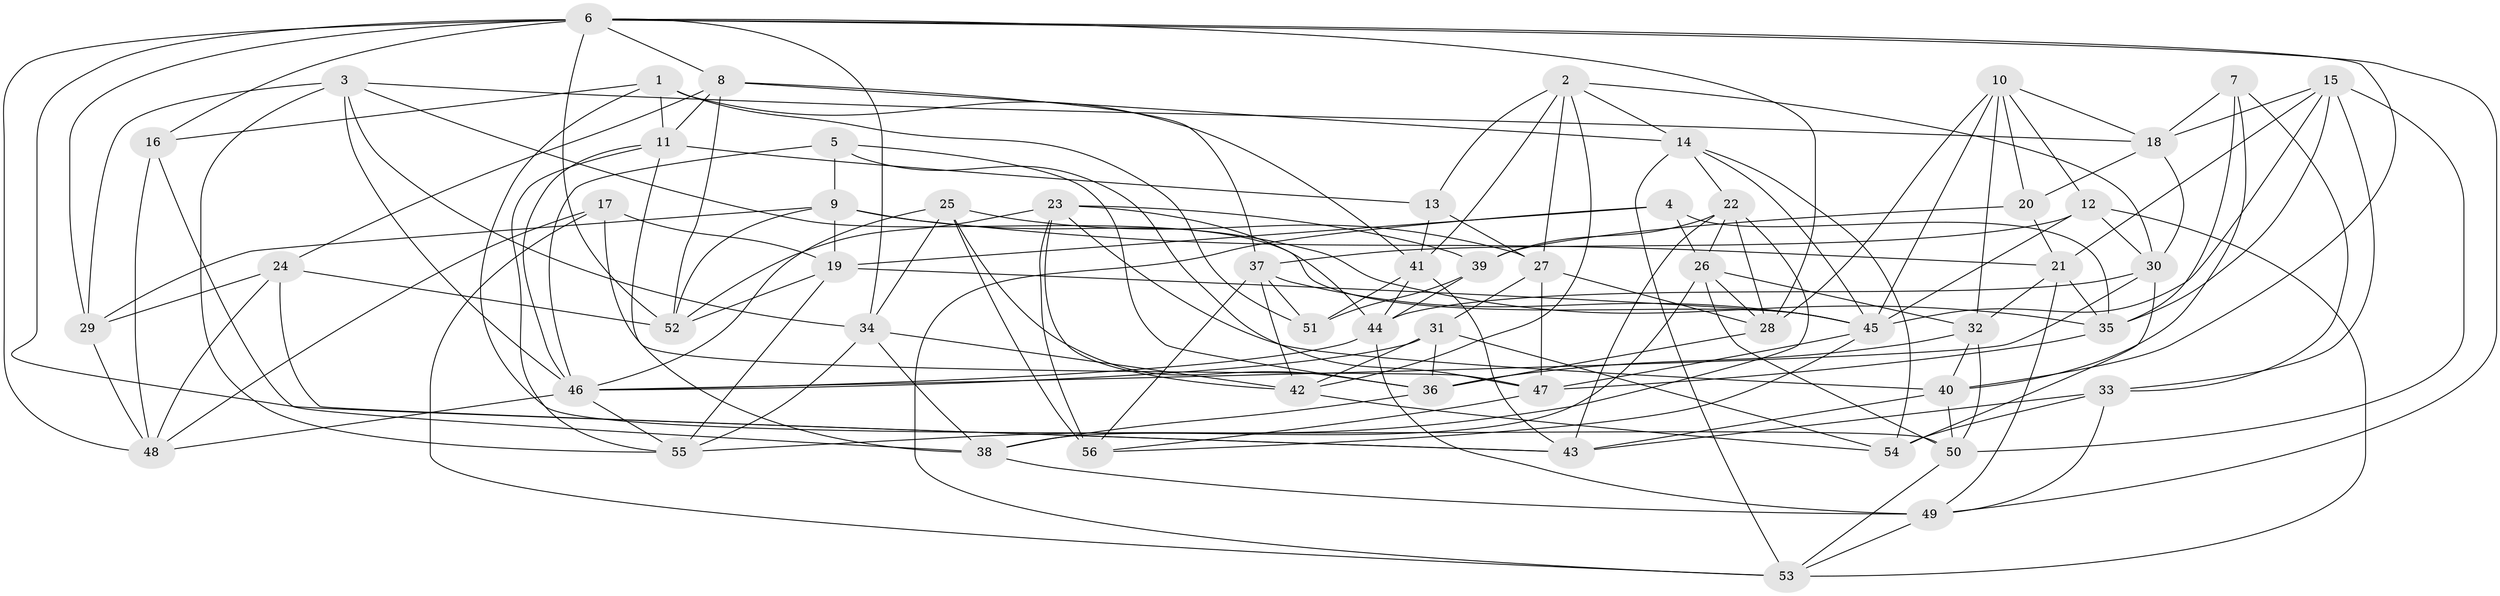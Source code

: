 // original degree distribution, {4: 1.0}
// Generated by graph-tools (version 1.1) at 2025/27/03/09/25 03:27:02]
// undirected, 56 vertices, 160 edges
graph export_dot {
graph [start="1"]
  node [color=gray90,style=filled];
  1;
  2;
  3;
  4;
  5;
  6;
  7;
  8;
  9;
  10;
  11;
  12;
  13;
  14;
  15;
  16;
  17;
  18;
  19;
  20;
  21;
  22;
  23;
  24;
  25;
  26;
  27;
  28;
  29;
  30;
  31;
  32;
  33;
  34;
  35;
  36;
  37;
  38;
  39;
  40;
  41;
  42;
  43;
  44;
  45;
  46;
  47;
  48;
  49;
  50;
  51;
  52;
  53;
  54;
  55;
  56;
  1 -- 11 [weight=1.0];
  1 -- 16 [weight=1.0];
  1 -- 41 [weight=1.0];
  1 -- 50 [weight=1.0];
  1 -- 51 [weight=2.0];
  2 -- 13 [weight=1.0];
  2 -- 14 [weight=1.0];
  2 -- 27 [weight=1.0];
  2 -- 30 [weight=1.0];
  2 -- 41 [weight=1.0];
  2 -- 42 [weight=1.0];
  3 -- 18 [weight=1.0];
  3 -- 29 [weight=1.0];
  3 -- 34 [weight=1.0];
  3 -- 45 [weight=1.0];
  3 -- 46 [weight=1.0];
  3 -- 55 [weight=1.0];
  4 -- 19 [weight=1.0];
  4 -- 26 [weight=1.0];
  4 -- 35 [weight=1.0];
  4 -- 53 [weight=1.0];
  5 -- 9 [weight=1.0];
  5 -- 36 [weight=1.0];
  5 -- 46 [weight=1.0];
  5 -- 47 [weight=1.0];
  6 -- 8 [weight=1.0];
  6 -- 16 [weight=1.0];
  6 -- 28 [weight=1.0];
  6 -- 29 [weight=1.0];
  6 -- 34 [weight=1.0];
  6 -- 40 [weight=1.0];
  6 -- 43 [weight=1.0];
  6 -- 48 [weight=1.0];
  6 -- 49 [weight=1.0];
  6 -- 52 [weight=1.0];
  7 -- 18 [weight=1.0];
  7 -- 33 [weight=1.0];
  7 -- 35 [weight=1.0];
  7 -- 40 [weight=1.0];
  8 -- 11 [weight=1.0];
  8 -- 14 [weight=1.0];
  8 -- 24 [weight=1.0];
  8 -- 37 [weight=1.0];
  8 -- 52 [weight=1.0];
  9 -- 19 [weight=1.0];
  9 -- 21 [weight=1.0];
  9 -- 29 [weight=1.0];
  9 -- 35 [weight=1.0];
  9 -- 52 [weight=1.0];
  10 -- 12 [weight=1.0];
  10 -- 18 [weight=1.0];
  10 -- 20 [weight=1.0];
  10 -- 28 [weight=1.0];
  10 -- 32 [weight=1.0];
  10 -- 45 [weight=1.0];
  11 -- 13 [weight=1.0];
  11 -- 46 [weight=1.0];
  11 -- 47 [weight=1.0];
  11 -- 55 [weight=1.0];
  12 -- 30 [weight=1.0];
  12 -- 37 [weight=1.0];
  12 -- 45 [weight=2.0];
  12 -- 53 [weight=1.0];
  13 -- 27 [weight=1.0];
  13 -- 41 [weight=1.0];
  14 -- 22 [weight=1.0];
  14 -- 45 [weight=1.0];
  14 -- 53 [weight=1.0];
  14 -- 54 [weight=1.0];
  15 -- 18 [weight=1.0];
  15 -- 21 [weight=1.0];
  15 -- 33 [weight=1.0];
  15 -- 35 [weight=1.0];
  15 -- 45 [weight=1.0];
  15 -- 50 [weight=1.0];
  16 -- 38 [weight=1.0];
  16 -- 48 [weight=1.0];
  17 -- 19 [weight=1.0];
  17 -- 38 [weight=1.0];
  17 -- 48 [weight=1.0];
  17 -- 53 [weight=1.0];
  18 -- 20 [weight=1.0];
  18 -- 30 [weight=1.0];
  19 -- 45 [weight=1.0];
  19 -- 52 [weight=1.0];
  19 -- 55 [weight=1.0];
  20 -- 21 [weight=1.0];
  20 -- 39 [weight=1.0];
  21 -- 32 [weight=1.0];
  21 -- 35 [weight=1.0];
  21 -- 49 [weight=1.0];
  22 -- 26 [weight=1.0];
  22 -- 28 [weight=1.0];
  22 -- 39 [weight=1.0];
  22 -- 43 [weight=1.0];
  22 -- 55 [weight=1.0];
  23 -- 39 [weight=1.0];
  23 -- 40 [weight=1.0];
  23 -- 42 [weight=1.0];
  23 -- 44 [weight=1.0];
  23 -- 52 [weight=1.0];
  23 -- 56 [weight=1.0];
  24 -- 29 [weight=2.0];
  24 -- 43 [weight=1.0];
  24 -- 48 [weight=1.0];
  24 -- 52 [weight=1.0];
  25 -- 27 [weight=1.0];
  25 -- 34 [weight=1.0];
  25 -- 36 [weight=1.0];
  25 -- 46 [weight=1.0];
  25 -- 56 [weight=2.0];
  26 -- 28 [weight=1.0];
  26 -- 32 [weight=1.0];
  26 -- 38 [weight=1.0];
  26 -- 50 [weight=1.0];
  27 -- 28 [weight=1.0];
  27 -- 31 [weight=1.0];
  27 -- 47 [weight=1.0];
  28 -- 36 [weight=1.0];
  29 -- 48 [weight=1.0];
  30 -- 44 [weight=1.0];
  30 -- 46 [weight=1.0];
  30 -- 54 [weight=1.0];
  31 -- 36 [weight=1.0];
  31 -- 42 [weight=1.0];
  31 -- 46 [weight=2.0];
  31 -- 54 [weight=1.0];
  32 -- 36 [weight=1.0];
  32 -- 40 [weight=1.0];
  32 -- 50 [weight=1.0];
  33 -- 43 [weight=1.0];
  33 -- 49 [weight=1.0];
  33 -- 54 [weight=2.0];
  34 -- 38 [weight=1.0];
  34 -- 42 [weight=1.0];
  34 -- 55 [weight=1.0];
  35 -- 47 [weight=1.0];
  36 -- 38 [weight=1.0];
  37 -- 42 [weight=1.0];
  37 -- 45 [weight=1.0];
  37 -- 51 [weight=1.0];
  37 -- 56 [weight=1.0];
  38 -- 49 [weight=1.0];
  39 -- 44 [weight=1.0];
  39 -- 51 [weight=2.0];
  40 -- 43 [weight=1.0];
  40 -- 50 [weight=1.0];
  41 -- 43 [weight=1.0];
  41 -- 44 [weight=1.0];
  41 -- 51 [weight=1.0];
  42 -- 54 [weight=1.0];
  44 -- 46 [weight=1.0];
  44 -- 49 [weight=1.0];
  45 -- 47 [weight=1.0];
  45 -- 56 [weight=1.0];
  46 -- 48 [weight=1.0];
  46 -- 55 [weight=1.0];
  47 -- 56 [weight=1.0];
  49 -- 53 [weight=1.0];
  50 -- 53 [weight=1.0];
}
